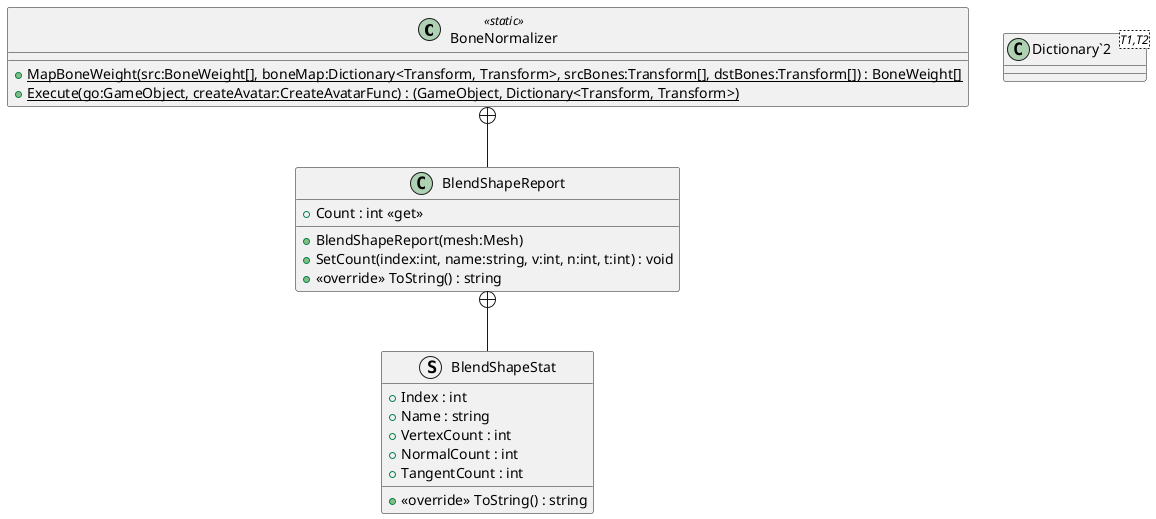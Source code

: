 @startuml
class BoneNormalizer <<static>> {
    + {static} MapBoneWeight(src:BoneWeight[], boneMap:Dictionary<Transform, Transform>, srcBones:Transform[], dstBones:Transform[]) : BoneWeight[]
    + {static} Execute(go:GameObject, createAvatar:CreateAvatarFunc) : (GameObject, Dictionary<Transform, Transform>)
}
class "Dictionary`2"<T1,T2> {
}
class BlendShapeReport {
    + Count : int <<get>>
    + BlendShapeReport(mesh:Mesh)
    + SetCount(index:int, name:string, v:int, n:int, t:int) : void
    + <<override>> ToString() : string
}
struct BlendShapeStat {
    + Index : int
    + Name : string
    + VertexCount : int
    + NormalCount : int
    + TangentCount : int
    + <<override>> ToString() : string
}
BoneNormalizer +-- BlendShapeReport
BlendShapeReport +-- BlendShapeStat
@enduml
